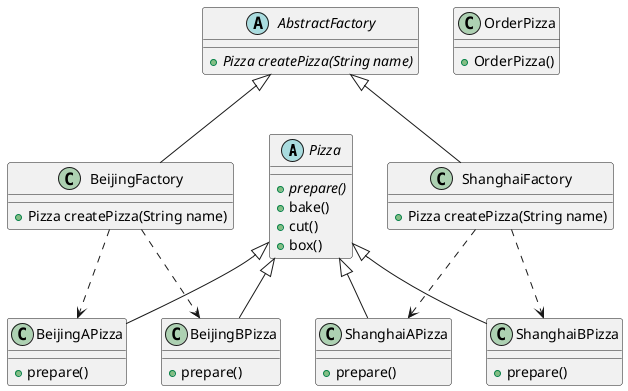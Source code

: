 @startuml
'https://plantuml.com/class-diagram

'泛化(继承)
Pizza <|-- ShanghaiAPizza
Pizza <|-- ShanghaiBPizza
Pizza <|-- BeijingAPizza
Pizza <|-- BeijingBPizza

'泛化(继承)
AbstractFactory <|-- ShanghaiFactory
AbstractFactory <|-- BeijingFactory

'依赖
ShanghaiFactory ..> ShanghaiAPizza
ShanghaiFactory ..> ShanghaiBPizza

'依赖
BeijingFactory ..> BeijingAPizza
BeijingFactory ..> BeijingBPizza

'披萨订单
class OrderPizza {
    +OrderPizza()
}

'上海披萨工厂
class ShanghaiFactory {
    +Pizza createPizza(String name)
}

'北京披萨工厂
class BeijingFactory {
    +Pizza createPizza(String name)
}

'抽象工厂
abstract class AbstractFactory {
    +{abstract} Pizza createPizza(String name)
}

'上海A披萨
class ShanghaiAPizza {
    +prepare()
}

'上海B披萨
class ShanghaiBPizza {
    +prepare()
}

'北京A披萨
class BeijingAPizza {
    +prepare()
}

'北京B披萨
class BeijingBPizza {
    +prepare()
}

'披萨抽象类
abstract class Pizza {
    +{abstract} prepare()
    +bake()
    +cut()
    +box()
}
@enduml